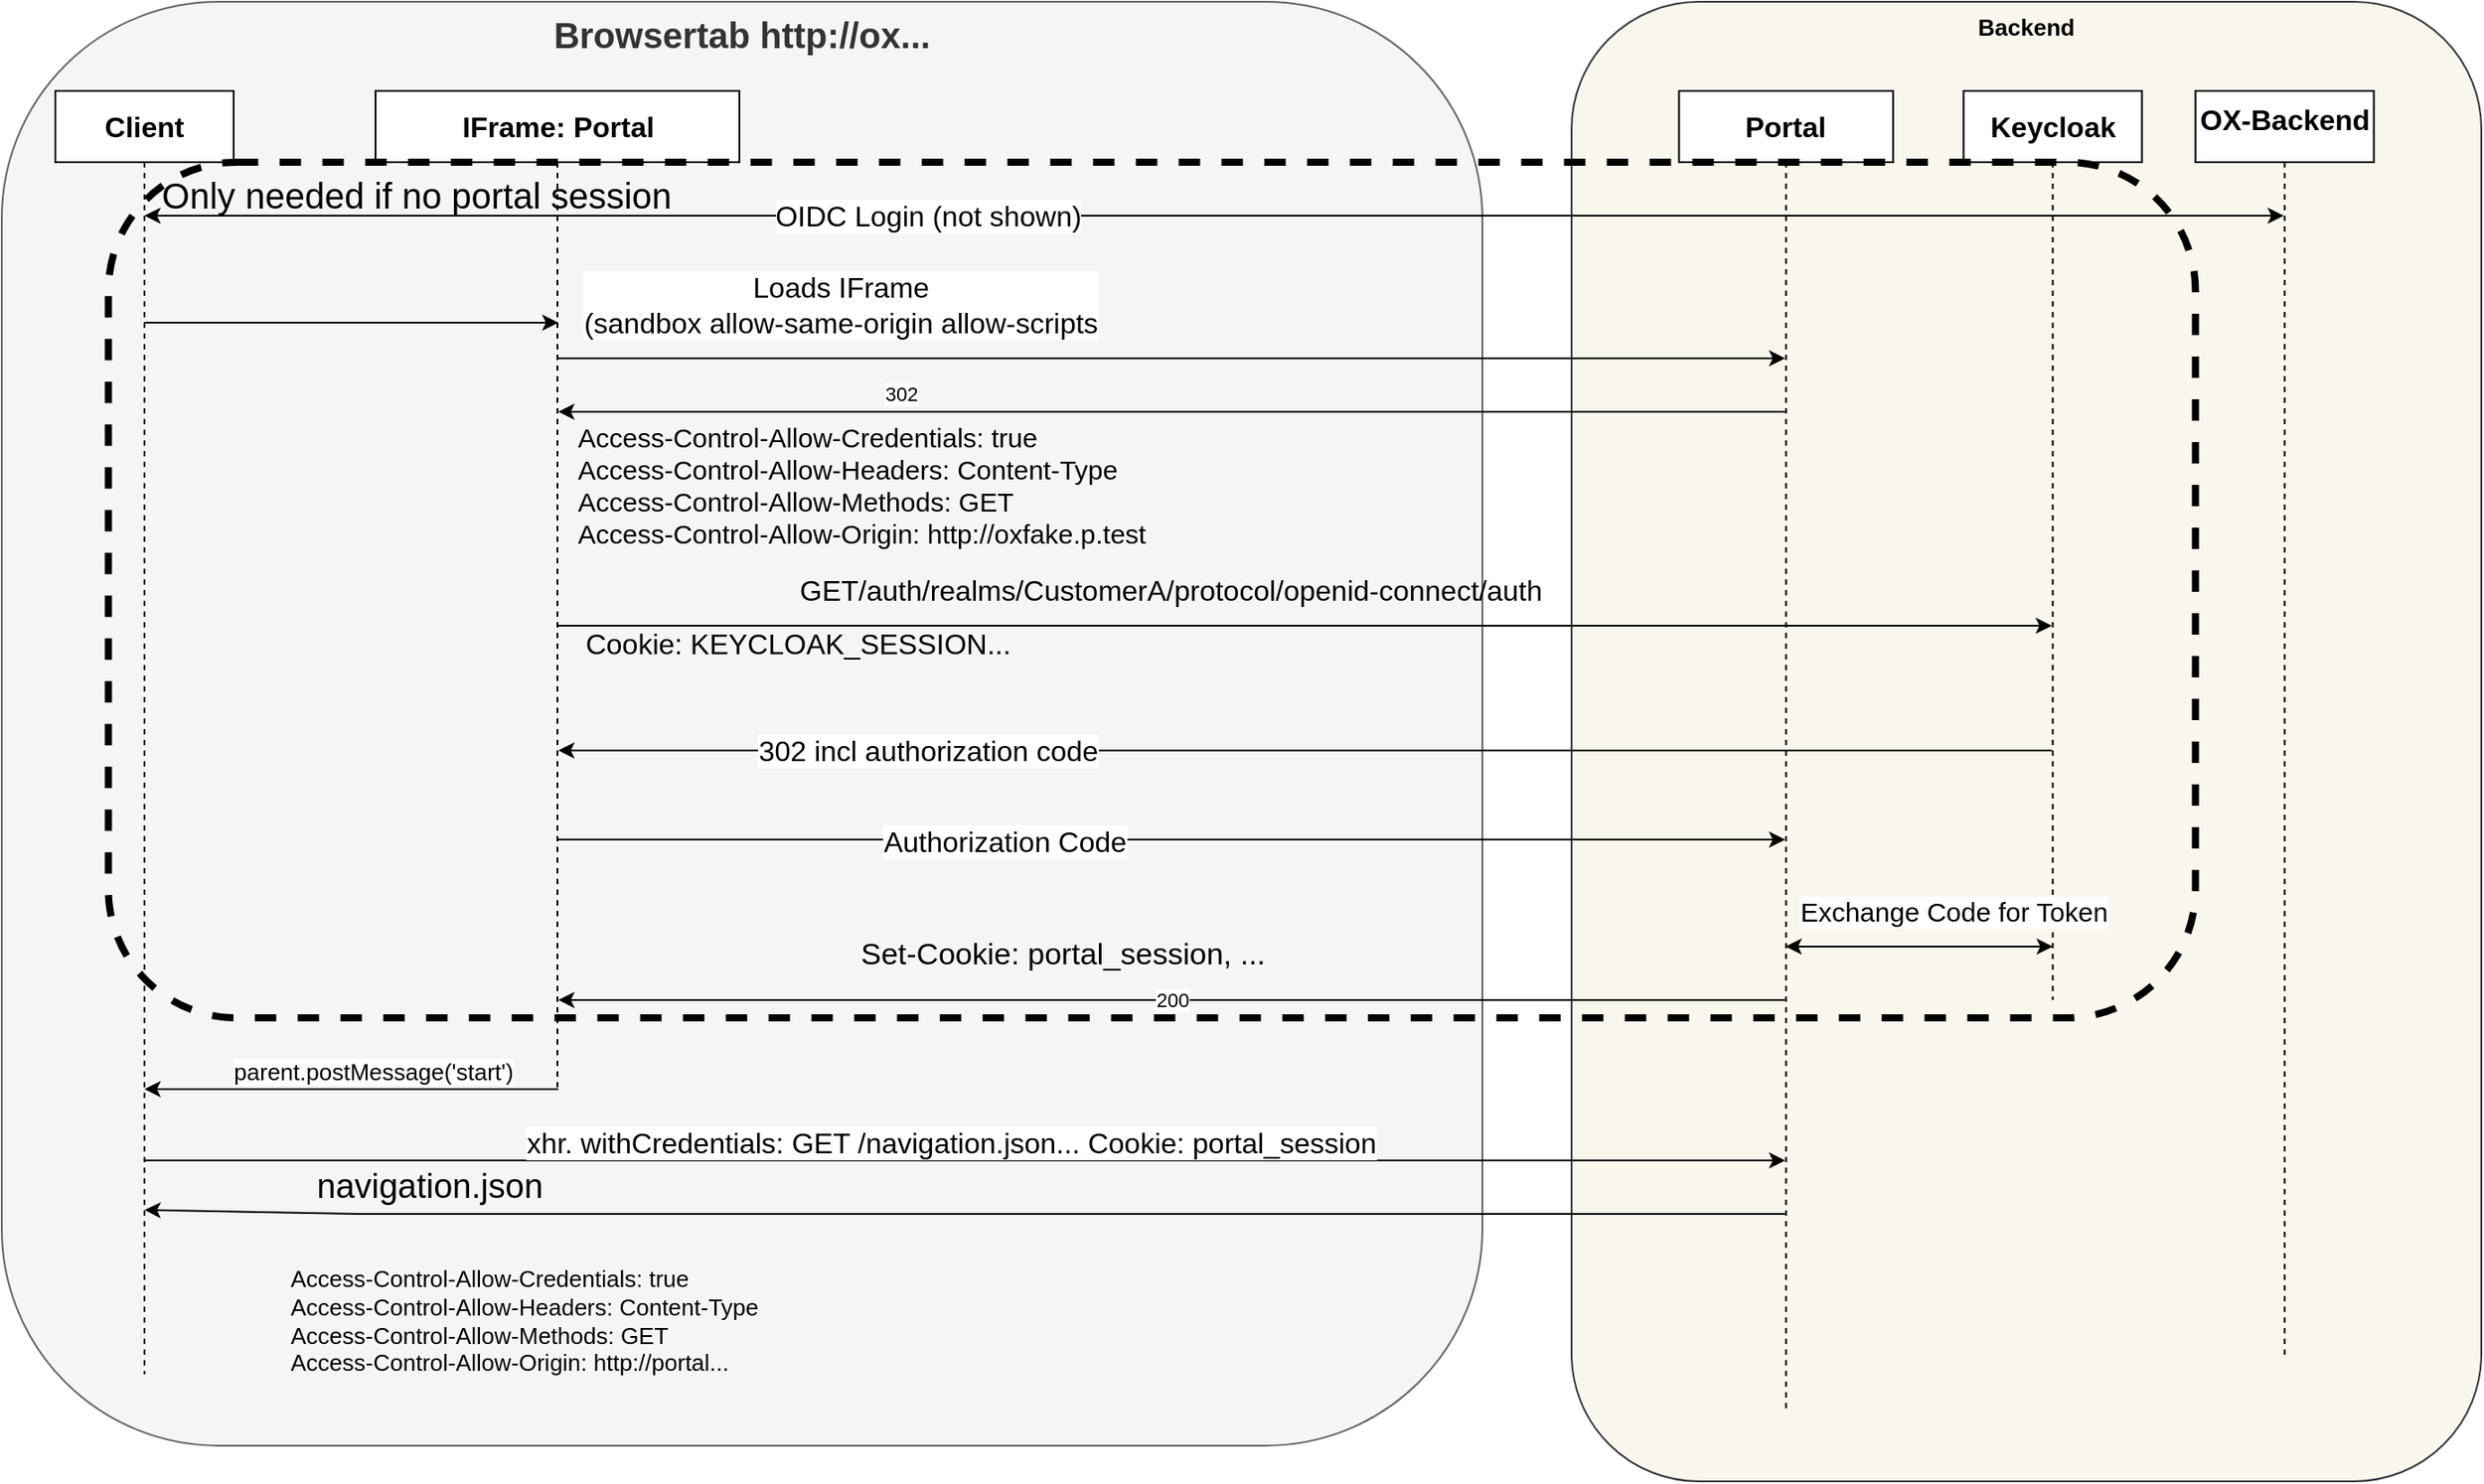 <mxfile version="20.2.3" type="device"><diagram id="23iRSUPoRavnBvh4doch" name="Page-1"><mxGraphModel dx="2023" dy="1261" grid="1" gridSize="10" guides="1" tooltips="1" connect="1" arrows="1" fold="1" page="1" pageScale="1" pageWidth="827" pageHeight="1169" math="0" shadow="0"><root><mxCell id="0"/><mxCell id="1" parent="0"/><mxCell id="41" value="&lt;b style=&quot;font-size: 13px;&quot;&gt;&lt;font style=&quot;font-size: 13px;&quot;&gt;Backend&lt;/font&gt;&lt;/b&gt;" style="rounded=1;whiteSpace=wrap;html=1;fontSize=13;align=center;verticalAlign=top;fillColor=#f9f7ed;strokeColor=#36393d;arcSize=14;" parent="1" vertex="1"><mxGeometry x="880" y="70" width="510" height="830" as="geometry"/></mxCell><mxCell id="40" value="&lt;font size=&quot;1&quot;&gt;&lt;b style=&quot;font-size: 20px&quot;&gt;Browsertab http://ox...&lt;/b&gt;&lt;/font&gt;" style="rounded=1;whiteSpace=wrap;html=1;align=center;fillColor=#f5f5f5;fontColor=#333333;strokeColor=#666666;verticalAlign=top;" parent="1" vertex="1"><mxGeometry y="70" width="830" height="810" as="geometry"/></mxCell><mxCell id="28" style="edgeStyle=none;rounded=0;orthogonalLoop=1;jettySize=auto;html=1;" parent="1" edge="1"><mxGeometry relative="1" as="geometry"><mxPoint x="80" y="250" as="sourcePoint"/><mxPoint x="312" y="250" as="targetPoint"/><Array as="points"><mxPoint x="250.5" y="250"/></Array></mxGeometry></mxCell><mxCell id="29" value="Loads IFrame&lt;br style=&quot;font-size: 16px;&quot;&gt;(sandbox allow-same-origin allow-scripts" style="edgeLabel;html=1;align=center;verticalAlign=middle;resizable=0;points=[];fontSize=16;" parent="28" vertex="1" connectable="0"><mxGeometry x="-0.041" y="-4" relative="1" as="geometry"><mxPoint x="279" y="-14" as="offset"/></mxGeometry></mxCell><mxCell id="2" value="Client" style="shape=umlLifeline;perimeter=lifelinePerimeter;whiteSpace=wrap;html=1;container=1;collapsible=0;recursiveResize=0;outlineConnect=0;fontSize=16;fontStyle=1" parent="1" vertex="1"><mxGeometry x="30" y="120" width="100" height="720" as="geometry"/></mxCell><mxCell id="10" style="edgeStyle=none;rounded=0;orthogonalLoop=1;jettySize=auto;html=1;fontSize=21;" parent="1" target="5" edge="1"><mxGeometry relative="1" as="geometry"><Array as="points"><mxPoint x="460.5" y="270"/></Array><mxPoint x="312" y="270" as="sourcePoint"/><mxPoint x="600" y="270" as="targetPoint"/></mxGeometry></mxCell><mxCell id="31" value="parent.postMessage('start')" style="edgeStyle=none;rounded=0;orthogonalLoop=1;jettySize=auto;html=1;fontSize=13;" parent="1" edge="1"><mxGeometry x="-0.104" y="-10" relative="1" as="geometry"><mxPoint x="312" y="680" as="sourcePoint"/><mxPoint x="80" y="680" as="targetPoint"/><Array as="points"><mxPoint x="160.5" y="680"/></Array><mxPoint as="offset"/></mxGeometry></mxCell><mxCell id="3" value="IFrame: Portal" style="shape=umlLifeline;perimeter=lifelinePerimeter;whiteSpace=wrap;html=1;container=1;collapsible=0;recursiveResize=0;outlineConnect=0;fontSize=16;fontStyle=1" parent="1" vertex="1"><mxGeometry x="209.5" y="120" width="204" height="560" as="geometry"/></mxCell><mxCell id="11" style="edgeStyle=none;rounded=0;orthogonalLoop=1;jettySize=auto;html=1;fontSize=21;" parent="1" source="5" edge="1"><mxGeometry relative="1" as="geometry"><mxPoint x="600" y="300" as="sourcePoint"/><mxPoint x="312" y="300" as="targetPoint"/><Array as="points"><mxPoint x="430.5" y="300"/></Array></mxGeometry></mxCell><mxCell id="15" value="302" style="edgeLabel;html=1;align=center;verticalAlign=middle;resizable=0;points=[];" parent="11" vertex="1" connectable="0"><mxGeometry x="0.444" y="-4" relative="1" as="geometry"><mxPoint y="-6" as="offset"/></mxGeometry></mxCell><mxCell id="35" style="edgeStyle=none;rounded=0;orthogonalLoop=1;jettySize=auto;html=1;" parent="1" source="5" edge="1"><mxGeometry relative="1" as="geometry"><mxPoint x="600.33" y="750" as="sourcePoint"/><mxPoint x="80" y="747.772" as="targetPoint"/><Array as="points"><mxPoint x="410.83" y="750"/><mxPoint x="200.83" y="750"/></Array></mxGeometry></mxCell><mxCell id="5" value="Portal" style="shape=umlLifeline;perimeter=lifelinePerimeter;whiteSpace=wrap;html=1;container=1;collapsible=0;recursiveResize=0;outlineConnect=0;size=40;fontSize=16;fontStyle=1" parent="1" vertex="1"><mxGeometry x="940.25" y="120" width="120" height="740" as="geometry"/></mxCell><mxCell id="20" style="edgeStyle=none;rounded=0;orthogonalLoop=1;jettySize=auto;html=1;" parent="1" target="6" edge="1"><mxGeometry relative="1" as="geometry"><mxPoint x="312" y="420" as="sourcePoint"/><mxPoint x="760" y="420" as="targetPoint"/><Array as="points"><mxPoint x="320.5" y="420"/></Array></mxGeometry></mxCell><mxCell id="6" value="Keycloak" style="shape=umlLifeline;perimeter=lifelinePerimeter;whiteSpace=wrap;html=1;container=1;collapsible=0;recursiveResize=0;outlineConnect=0;fontSize=16;fontStyle=1" parent="1" vertex="1"><mxGeometry x="1099.75" y="120" width="100" height="510" as="geometry"/></mxCell><mxCell id="12" value="&lt;div style=&quot;font-size: 15px&quot;&gt;&lt;font style=&quot;font-size: 15px&quot;&gt;Access-Control-Allow-Credentials: true&lt;/font&gt;&lt;/div&gt;&lt;div style=&quot;font-size: 15px&quot;&gt;&lt;font style=&quot;font-size: 15px&quot;&gt;Access-Control-Allow-Headers: Content-Type&lt;/font&gt;&lt;/div&gt;&lt;div style=&quot;font-size: 15px&quot;&gt;&lt;font style=&quot;font-size: 15px&quot;&gt;Access-Control-Allow-Methods: GET&lt;/font&gt;&lt;/div&gt;&lt;div style=&quot;font-size: 15px&quot;&gt;&lt;font style=&quot;font-size: 15px&quot;&gt;Access-Control-Allow-Origin: http://oxfake.p.test&lt;/font&gt;&lt;/div&gt;&lt;div style=&quot;font-size: 15px&quot;&gt;&lt;br&gt;&lt;/div&gt;" style="text;html=1;strokeColor=none;fillColor=none;align=left;verticalAlign=middle;whiteSpace=wrap;rounded=0;fontSize=16;" parent="1" vertex="1"><mxGeometry x="320.5" y="330" width="350" height="40" as="geometry"/></mxCell><mxCell id="16" value="" style="endArrow=classic;html=1;rounded=0;" parent="1" source="6" edge="1"><mxGeometry width="50" height="50" relative="1" as="geometry"><mxPoint x="760" y="490" as="sourcePoint"/><mxPoint x="312" y="490" as="targetPoint"/><Array as="points"><mxPoint x="540.5" y="490"/><mxPoint x="330.5" y="490"/></Array></mxGeometry></mxCell><mxCell id="21" value="302 incl authorization code" style="edgeLabel;html=1;align=center;verticalAlign=middle;resizable=0;points=[];fontSize=16;" parent="16" vertex="1" connectable="0"><mxGeometry x="0.622" y="-3" relative="1" as="geometry"><mxPoint x="48" y="3" as="offset"/></mxGeometry></mxCell><mxCell id="18" value="Cookie: KEYCLOAK_SESSION..." style="text;html=1;align=center;verticalAlign=middle;resizable=0;points=[];autosize=1;strokeColor=none;fillColor=none;fontSize=16;" parent="1" vertex="1"><mxGeometry x="315.5" y="420" width="260" height="20" as="geometry"/></mxCell><mxCell id="22" value="" style="endArrow=classic;html=1;rounded=0;" parent="1" target="5" edge="1"><mxGeometry width="50" height="50" relative="1" as="geometry"><mxPoint x="312" y="540" as="sourcePoint"/><mxPoint x="600" y="540" as="targetPoint"/><Array as="points"><mxPoint x="530.5" y="540"/></Array></mxGeometry></mxCell><mxCell id="23" value="Authorization Code" style="edgeLabel;html=1;align=center;verticalAlign=middle;resizable=0;points=[];fontSize=16;" parent="22" vertex="1" connectable="0"><mxGeometry x="-0.278" y="-1" relative="1" as="geometry"><mxPoint x="1" as="offset"/></mxGeometry></mxCell><mxCell id="25" value="&lt;font style=&quot;font-size: 15px&quot;&gt;Exchange Code for Token&lt;/font&gt;" style="endArrow=classic;startArrow=classic;html=1;rounded=0;" parent="1" edge="1"><mxGeometry x="0.253" y="20" width="50" height="50" relative="1" as="geometry"><mxPoint x="1000" y="600" as="sourcePoint"/><mxPoint x="1149.75" y="600" as="targetPoint"/><Array as="points"><mxPoint x="1030.25" y="600"/><mxPoint x="1100" y="600"/></Array><mxPoint as="offset"/></mxGeometry></mxCell><mxCell id="27" value="200" style="edgeStyle=none;rounded=0;orthogonalLoop=1;jettySize=auto;html=1;" parent="1" source="5" edge="1"><mxGeometry relative="1" as="geometry"><mxPoint x="600" y="630" as="sourcePoint"/><mxPoint x="312" y="630" as="targetPoint"/><Array as="points"><mxPoint x="350.5" y="630"/></Array></mxGeometry></mxCell><mxCell id="30" value="&lt;font style=&quot;font-size: 17px&quot;&gt;Set-Cookie: portal_session, ...&lt;br&gt;&lt;br&gt;&lt;/font&gt;" style="text;html=1;strokeColor=none;fillColor=none;align=center;verticalAlign=middle;whiteSpace=wrap;rounded=0;fontSize=13;" parent="1" vertex="1"><mxGeometry x="360" y="600" width="470" height="30" as="geometry"/></mxCell><mxCell id="33" value="" style="endArrow=classic;html=1;rounded=0;" parent="1" target="5" edge="1"><mxGeometry width="50" height="50" relative="1" as="geometry"><mxPoint x="80.497" y="720" as="sourcePoint"/><mxPoint x="600.83" y="720" as="targetPoint"/></mxGeometry></mxCell><mxCell id="34" value="&lt;font style=&quot;font-size: 16px&quot;&gt;xhr. withCredentials: GET /navigation.json... Cookie: portal_session&lt;/font&gt;" style="edgeLabel;html=1;align=center;verticalAlign=middle;resizable=0;points=[];fontSize=16;" parent="33" vertex="1" connectable="0"><mxGeometry x="0.118" y="-3" relative="1" as="geometry"><mxPoint x="-63" y="-13" as="offset"/></mxGeometry></mxCell><mxCell id="36" value="&lt;div style=&quot;font-size: 13px&quot;&gt;Access-Control-Allow-Credentials: true&lt;/div&gt;&lt;div style=&quot;font-size: 13px&quot;&gt;Access-Control-Allow-Headers: Content-Type&lt;/div&gt;&lt;div style=&quot;font-size: 13px&quot;&gt;Access-Control-Allow-Methods: GET&lt;/div&gt;&lt;div style=&quot;font-size: 13px&quot;&gt;Access-Control-Allow-Origin: http://portal...&lt;/div&gt;" style="text;html=1;strokeColor=none;fillColor=none;align=left;verticalAlign=middle;whiteSpace=wrap;rounded=0;fontSize=13;" parent="1" vertex="1"><mxGeometry x="160" y="790" width="350" height="40" as="geometry"/></mxCell><mxCell id="42" value="&lt;font style=&quot;font-size: 16px;&quot;&gt;OX-Backend&lt;/font&gt;" style="shape=umlLifeline;perimeter=lifelinePerimeter;whiteSpace=wrap;html=1;container=1;collapsible=0;recursiveResize=0;outlineConnect=0;fontSize=16;align=center;verticalAlign=top;fontStyle=1" parent="1" vertex="1"><mxGeometry x="1229.75" y="120" width="100" height="710" as="geometry"/></mxCell><mxCell id="44" value="" style="endArrow=classic;startArrow=classic;html=1;rounded=0;fontSize=13;" parent="1" source="2" target="42" edge="1"><mxGeometry width="50" height="50" relative="1" as="geometry"><mxPoint x="550" y="470" as="sourcePoint"/><mxPoint x="600" y="420" as="targetPoint"/><Array as="points"><mxPoint x="840" y="190"/></Array></mxGeometry></mxCell><mxCell id="45" value="OIDC Login (not shown)" style="edgeLabel;html=1;align=center;verticalAlign=middle;resizable=0;points=[];fontSize=16;" parent="44" vertex="1" connectable="0"><mxGeometry x="-0.268" relative="1" as="geometry"><mxPoint as="offset"/></mxGeometry></mxCell><mxCell id="54" value="&lt;font style=&quot;font-size: 19px&quot;&gt;navigation.json&lt;/font&gt;" style="text;html=1;strokeColor=none;fillColor=none;align=center;verticalAlign=middle;whiteSpace=wrap;rounded=0;fontSize=16;" parent="1" vertex="1"><mxGeometry x="210" y="720" width="60" height="30" as="geometry"/></mxCell><mxCell id="17" value="&lt;font style=&quot;font-size: 16px&quot;&gt;GET/auth/realms/CustomerA/protocol/openid-connect/auth&lt;/font&gt;" style="text;html=1;align=center;verticalAlign=middle;resizable=0;points=[];autosize=1;strokeColor=none;fillColor=none;" parent="1" vertex="1"><mxGeometry x="435" y="385" width="440" height="30" as="geometry"/></mxCell><mxCell id="55" value="&lt;font style=&quot;font-size: 20px&quot;&gt;&amp;nbsp; &amp;nbsp; &amp;nbsp;Only needed if no portal session&lt;/font&gt;" style="rounded=1;whiteSpace=wrap;html=1;fillColor=none;dashed=1;strokeWidth=4;align=left;verticalAlign=top;" parent="1" vertex="1"><mxGeometry x="59.75" y="160" width="1170" height="480" as="geometry"/></mxCell></root></mxGraphModel></diagram></mxfile>

